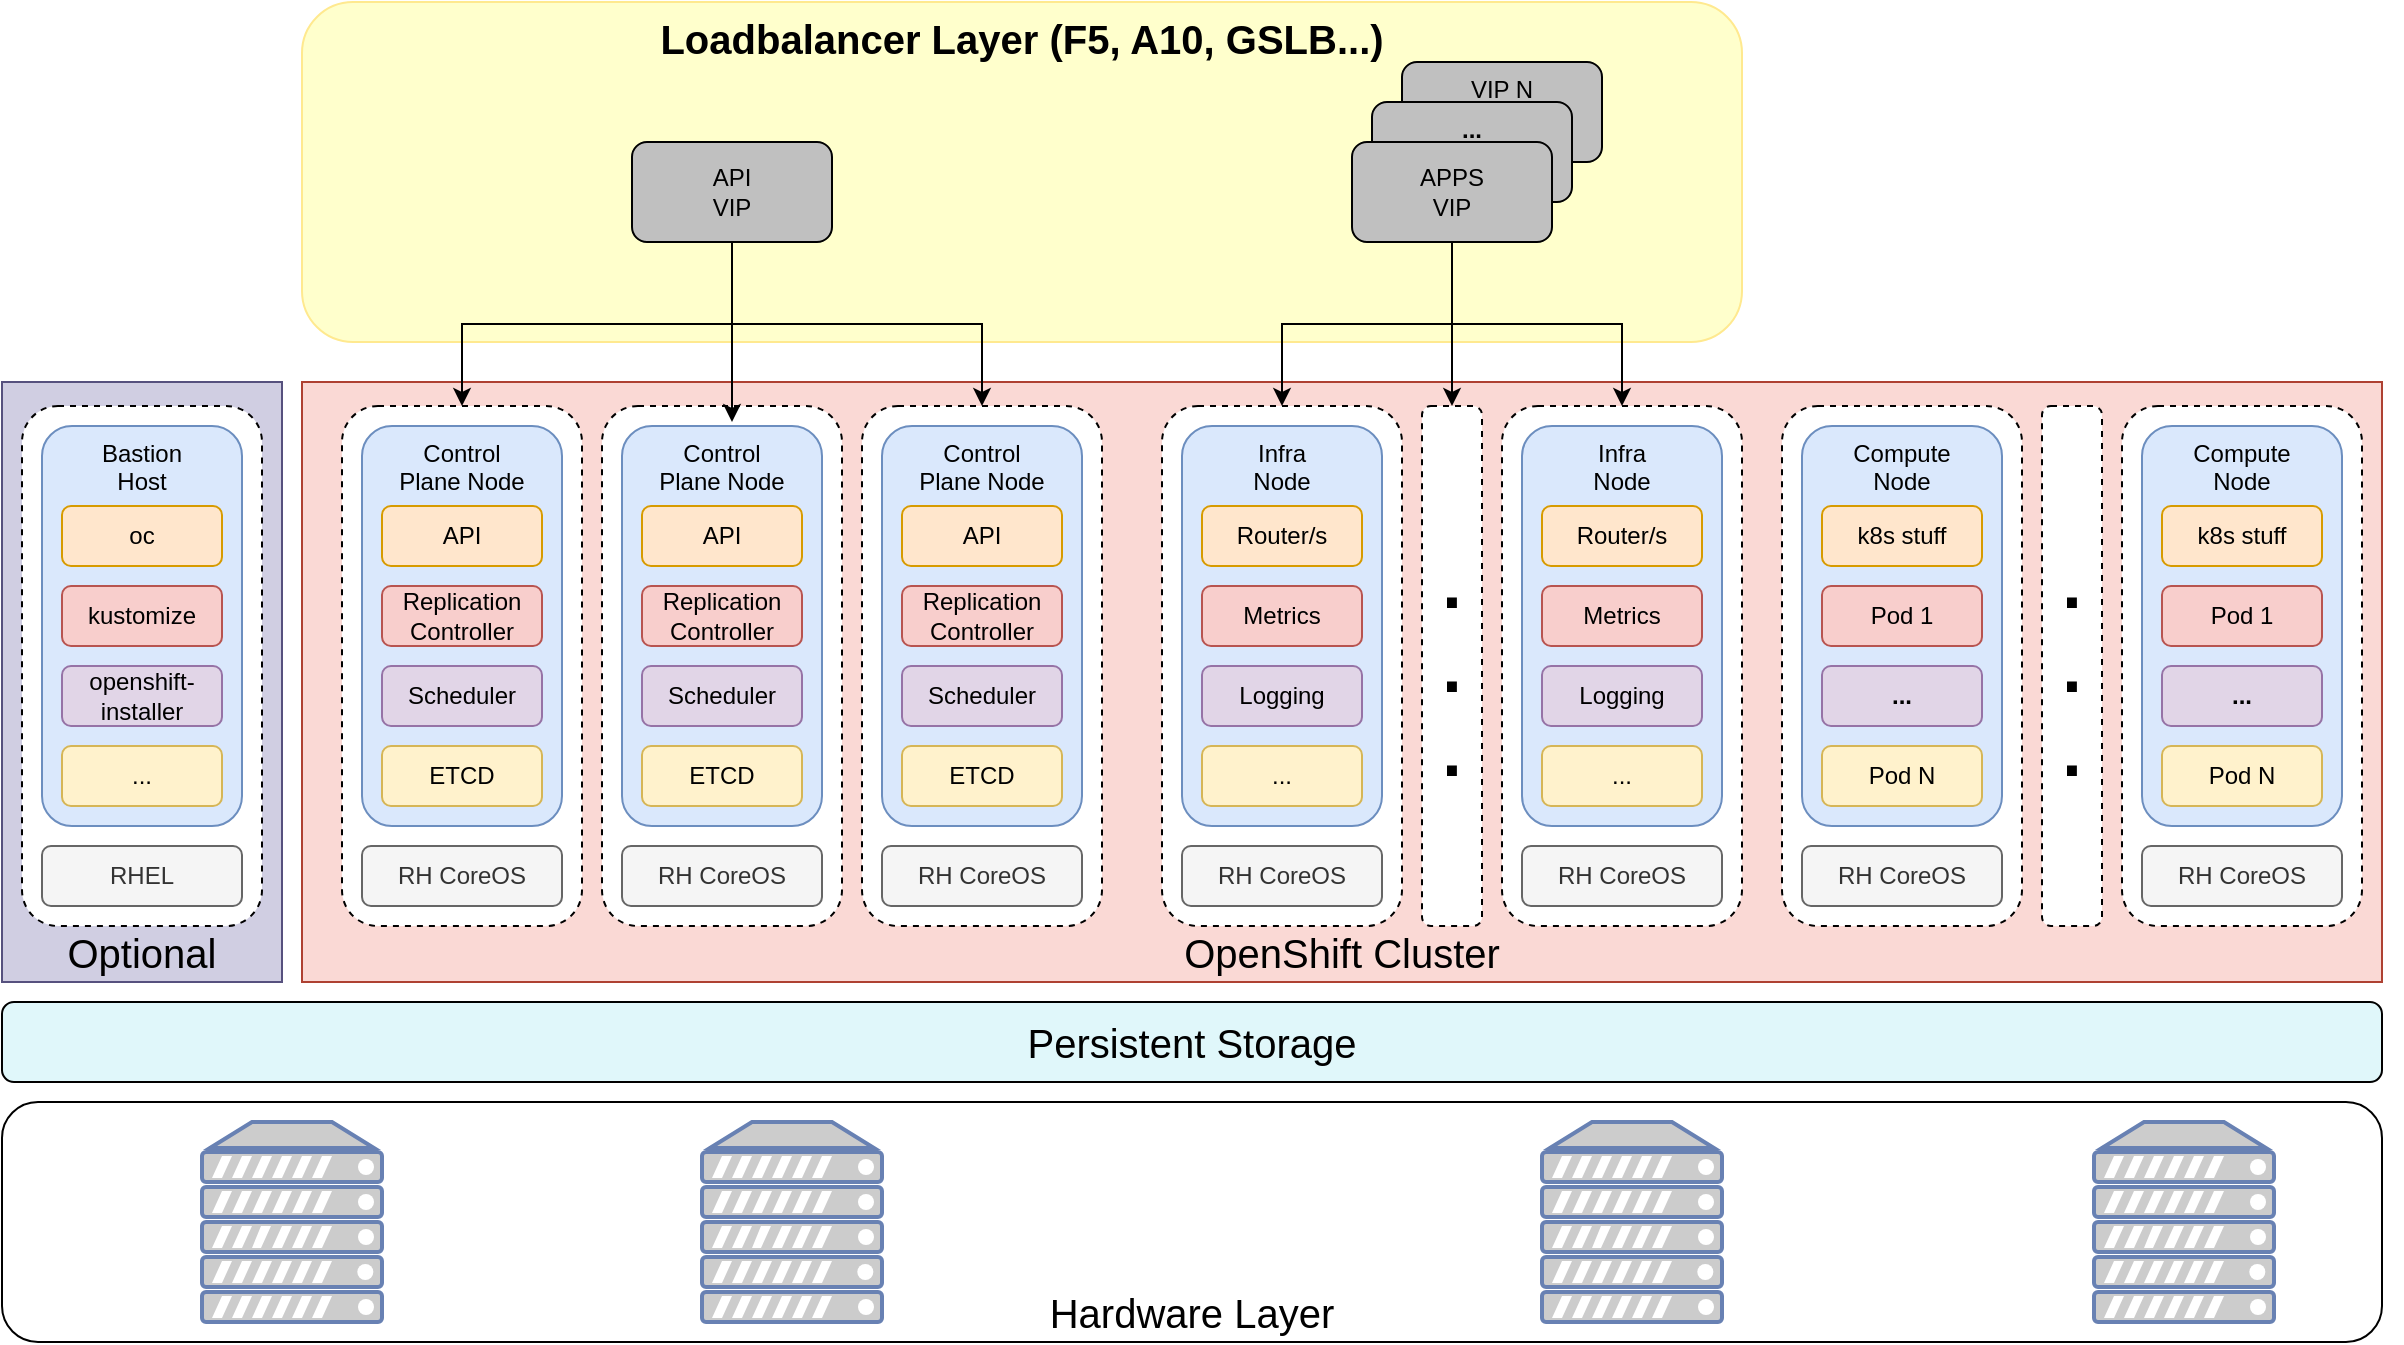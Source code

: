 <mxfile version="24.4.10" type="device">
  <diagram name="Página-1" id="GKwDUDUik1ZlCSU2KaYI">
    <mxGraphModel dx="1509" dy="813" grid="1" gridSize="10" guides="1" tooltips="1" connect="1" arrows="1" fold="1" page="1" pageScale="1" pageWidth="827" pageHeight="1169" math="0" shadow="0">
      <root>
        <mxCell id="0" />
        <mxCell id="1" parent="0" />
        <mxCell id="vEz2hU4RJ35xP1BcRhx4-4" value="Loadbalancer Layer (F5, A10, GSLB...)" style="rounded=1;whiteSpace=wrap;html=1;fillColor=#ffffcc;strokeColor=#FFE98F;verticalAlign=top;fontSize=20;fontStyle=1" parent="1" vertex="1">
          <mxGeometry x="160" y="10" width="720" height="170" as="geometry" />
        </mxCell>
        <mxCell id="vEz2hU4RJ35xP1BcRhx4-173" value="OpenShift Cluster" style="rounded=0;whiteSpace=wrap;html=1;verticalAlign=bottom;fontSize=20;align=center;fillColor=#fad9d5;strokeColor=#ae4132;" parent="1" vertex="1">
          <mxGeometry x="160" y="200" width="1040" height="300" as="geometry" />
        </mxCell>
        <mxCell id="vEz2hU4RJ35xP1BcRhx4-147" value="VIP N" style="rounded=1;whiteSpace=wrap;html=1;fillColor=#c0c0c0;strokeColor=#000000;verticalAlign=top;" parent="1" vertex="1">
          <mxGeometry x="710" y="40" width="100" height="50" as="geometry" />
        </mxCell>
        <mxCell id="vEz2hU4RJ35xP1BcRhx4-146" value="..." style="rounded=1;whiteSpace=wrap;html=1;fillColor=#c0c0c0;strokeColor=#000000;verticalAlign=top;fontStyle=1;fontSize=12;" parent="1" vertex="1">
          <mxGeometry x="695" y="60" width="100" height="50" as="geometry" />
        </mxCell>
        <mxCell id="vEz2hU4RJ35xP1BcRhx4-47" value="&lt;font style=&quot;font-size: 20px;&quot;&gt;Persistent Storage&lt;/font&gt;" style="rounded=1;whiteSpace=wrap;html=1;fillColor=#e0f7fa;strokeColor=#000000;fontSize=20;" parent="1" vertex="1">
          <mxGeometry x="10" y="510" width="1190" height="40" as="geometry" />
        </mxCell>
        <mxCell id="vEz2hU4RJ35xP1BcRhx4-56" value="Hardware Layer" style="rounded=1;whiteSpace=wrap;html=1;verticalAlign=bottom;fontSize=20;" parent="1" vertex="1">
          <mxGeometry x="10" y="560" width="1190" height="120" as="geometry" />
        </mxCell>
        <mxCell id="vEz2hU4RJ35xP1BcRhx4-59" value="" style="group" parent="1" vertex="1" connectable="0">
          <mxGeometry x="190" y="222" width="1020" height="270" as="geometry" />
        </mxCell>
        <mxCell id="vEz2hU4RJ35xP1BcRhx4-74" value="" style="rounded=1;whiteSpace=wrap;html=1;dashed=1;" parent="vEz2hU4RJ35xP1BcRhx4-59" vertex="1">
          <mxGeometry x="-10" y="-10" width="120" height="260" as="geometry" />
        </mxCell>
        <mxCell id="vEz2hU4RJ35xP1BcRhx4-5" value="Control&lt;br&gt;Plane Node" style="rounded=1;whiteSpace=wrap;html=1;fillColor=#dae8fc;strokeColor=#6c8ebf;verticalAlign=top;" parent="vEz2hU4RJ35xP1BcRhx4-59" vertex="1">
          <mxGeometry width="100" height="200" as="geometry" />
        </mxCell>
        <mxCell id="vEz2hU4RJ35xP1BcRhx4-6" value="API" style="rounded=1;whiteSpace=wrap;html=1;fillColor=#ffe6cc;strokeColor=#d79b00;" parent="vEz2hU4RJ35xP1BcRhx4-59" vertex="1">
          <mxGeometry x="10" y="40" width="80" height="30" as="geometry" />
        </mxCell>
        <mxCell id="vEz2hU4RJ35xP1BcRhx4-7" value="Replication Controller" style="rounded=1;whiteSpace=wrap;html=1;fillColor=#f8cecc;strokeColor=#b85450;" parent="vEz2hU4RJ35xP1BcRhx4-59" vertex="1">
          <mxGeometry x="10" y="80" width="80" height="30" as="geometry" />
        </mxCell>
        <mxCell id="vEz2hU4RJ35xP1BcRhx4-8" value="Scheduler" style="rounded=1;whiteSpace=wrap;html=1;fillColor=#e1d5e7;strokeColor=#9673a6;" parent="vEz2hU4RJ35xP1BcRhx4-59" vertex="1">
          <mxGeometry x="10" y="120" width="80" height="30" as="geometry" />
        </mxCell>
        <mxCell id="vEz2hU4RJ35xP1BcRhx4-9" value="ETCD" style="rounded=1;whiteSpace=wrap;html=1;fillColor=#fff2cc;strokeColor=#d6b656;" parent="vEz2hU4RJ35xP1BcRhx4-59" vertex="1">
          <mxGeometry x="10" y="160" width="80" height="30" as="geometry" />
        </mxCell>
        <mxCell id="vEz2hU4RJ35xP1BcRhx4-10" value="RH CoreOS" style="rounded=1;whiteSpace=wrap;html=1;fillColor=#f5f5f5;strokeColor=#666666;fontColor=#333333;" parent="vEz2hU4RJ35xP1BcRhx4-59" vertex="1">
          <mxGeometry y="210" width="100" height="30" as="geometry" />
        </mxCell>
        <mxCell id="vEz2hU4RJ35xP1BcRhx4-84" value="" style="group" parent="1" vertex="1" connectable="0">
          <mxGeometry x="320" y="222" width="110" height="250" as="geometry" />
        </mxCell>
        <mxCell id="vEz2hU4RJ35xP1BcRhx4-85" value="" style="rounded=1;whiteSpace=wrap;html=1;dashed=1;" parent="vEz2hU4RJ35xP1BcRhx4-84" vertex="1">
          <mxGeometry x="-10" y="-10" width="120" height="260" as="geometry" />
        </mxCell>
        <mxCell id="vEz2hU4RJ35xP1BcRhx4-86" value="Control&lt;br&gt;Plane Node" style="rounded=1;whiteSpace=wrap;html=1;fillColor=#dae8fc;strokeColor=#6c8ebf;verticalAlign=top;" parent="vEz2hU4RJ35xP1BcRhx4-84" vertex="1">
          <mxGeometry width="100" height="200" as="geometry" />
        </mxCell>
        <mxCell id="vEz2hU4RJ35xP1BcRhx4-87" value="API" style="rounded=1;whiteSpace=wrap;html=1;fillColor=#ffe6cc;strokeColor=#d79b00;" parent="vEz2hU4RJ35xP1BcRhx4-84" vertex="1">
          <mxGeometry x="10" y="40" width="80" height="30" as="geometry" />
        </mxCell>
        <mxCell id="vEz2hU4RJ35xP1BcRhx4-88" value="Replication Controller" style="rounded=1;whiteSpace=wrap;html=1;fillColor=#f8cecc;strokeColor=#b85450;" parent="vEz2hU4RJ35xP1BcRhx4-84" vertex="1">
          <mxGeometry x="10" y="80" width="80" height="30" as="geometry" />
        </mxCell>
        <mxCell id="vEz2hU4RJ35xP1BcRhx4-89" value="Scheduler" style="rounded=1;whiteSpace=wrap;html=1;fillColor=#e1d5e7;strokeColor=#9673a6;" parent="vEz2hU4RJ35xP1BcRhx4-84" vertex="1">
          <mxGeometry x="10" y="120" width="80" height="30" as="geometry" />
        </mxCell>
        <mxCell id="vEz2hU4RJ35xP1BcRhx4-90" value="ETCD" style="rounded=1;whiteSpace=wrap;html=1;fillColor=#fff2cc;strokeColor=#d6b656;" parent="vEz2hU4RJ35xP1BcRhx4-84" vertex="1">
          <mxGeometry x="10" y="160" width="80" height="30" as="geometry" />
        </mxCell>
        <mxCell id="vEz2hU4RJ35xP1BcRhx4-91" value="RH CoreOS" style="rounded=1;whiteSpace=wrap;html=1;fillColor=#f5f5f5;strokeColor=#666666;fontColor=#333333;" parent="vEz2hU4RJ35xP1BcRhx4-84" vertex="1">
          <mxGeometry y="210" width="100" height="30" as="geometry" />
        </mxCell>
        <mxCell id="vEz2hU4RJ35xP1BcRhx4-92" value="" style="group" parent="1" vertex="1" connectable="0">
          <mxGeometry x="450" y="222" width="110" height="250" as="geometry" />
        </mxCell>
        <mxCell id="vEz2hU4RJ35xP1BcRhx4-93" value="" style="rounded=1;whiteSpace=wrap;html=1;dashed=1;" parent="vEz2hU4RJ35xP1BcRhx4-92" vertex="1">
          <mxGeometry x="-10" y="-10" width="120" height="260" as="geometry" />
        </mxCell>
        <mxCell id="vEz2hU4RJ35xP1BcRhx4-94" value="Control&lt;br&gt;Plane Node" style="rounded=1;whiteSpace=wrap;html=1;fillColor=#dae8fc;strokeColor=#6c8ebf;verticalAlign=top;" parent="vEz2hU4RJ35xP1BcRhx4-92" vertex="1">
          <mxGeometry width="100" height="200" as="geometry" />
        </mxCell>
        <mxCell id="vEz2hU4RJ35xP1BcRhx4-95" value="API" style="rounded=1;whiteSpace=wrap;html=1;fillColor=#ffe6cc;strokeColor=#d79b00;" parent="vEz2hU4RJ35xP1BcRhx4-92" vertex="1">
          <mxGeometry x="10" y="40" width="80" height="30" as="geometry" />
        </mxCell>
        <mxCell id="vEz2hU4RJ35xP1BcRhx4-96" value="Replication Controller" style="rounded=1;whiteSpace=wrap;html=1;fillColor=#f8cecc;strokeColor=#b85450;" parent="vEz2hU4RJ35xP1BcRhx4-92" vertex="1">
          <mxGeometry x="10" y="80" width="80" height="30" as="geometry" />
        </mxCell>
        <mxCell id="vEz2hU4RJ35xP1BcRhx4-97" value="Scheduler" style="rounded=1;whiteSpace=wrap;html=1;fillColor=#e1d5e7;strokeColor=#9673a6;" parent="vEz2hU4RJ35xP1BcRhx4-92" vertex="1">
          <mxGeometry x="10" y="120" width="80" height="30" as="geometry" />
        </mxCell>
        <mxCell id="vEz2hU4RJ35xP1BcRhx4-98" value="ETCD" style="rounded=1;whiteSpace=wrap;html=1;fillColor=#fff2cc;strokeColor=#d6b656;" parent="vEz2hU4RJ35xP1BcRhx4-92" vertex="1">
          <mxGeometry x="10" y="160" width="80" height="30" as="geometry" />
        </mxCell>
        <mxCell id="vEz2hU4RJ35xP1BcRhx4-99" value="RH CoreOS" style="rounded=1;whiteSpace=wrap;html=1;fillColor=#f5f5f5;strokeColor=#666666;fontColor=#333333;" parent="vEz2hU4RJ35xP1BcRhx4-92" vertex="1">
          <mxGeometry y="210" width="100" height="30" as="geometry" />
        </mxCell>
        <mxCell id="vEz2hU4RJ35xP1BcRhx4-115" value="" style="group" parent="1" vertex="1" connectable="0">
          <mxGeometry x="590" y="212" width="120" height="260" as="geometry" />
        </mxCell>
        <mxCell id="vEz2hU4RJ35xP1BcRhx4-107" value="" style="rounded=1;whiteSpace=wrap;html=1;dashed=1;" parent="vEz2hU4RJ35xP1BcRhx4-115" vertex="1">
          <mxGeometry width="120" height="260" as="geometry" />
        </mxCell>
        <mxCell id="vEz2hU4RJ35xP1BcRhx4-108" value="Infra&lt;br&gt;Node" style="rounded=1;whiteSpace=wrap;html=1;fillColor=#dae8fc;strokeColor=#6c8ebf;verticalAlign=top;" parent="vEz2hU4RJ35xP1BcRhx4-115" vertex="1">
          <mxGeometry x="10" y="10" width="100" height="200" as="geometry" />
        </mxCell>
        <mxCell id="vEz2hU4RJ35xP1BcRhx4-109" value="Router/s" style="rounded=1;whiteSpace=wrap;html=1;fillColor=#ffe6cc;strokeColor=#d79b00;" parent="vEz2hU4RJ35xP1BcRhx4-115" vertex="1">
          <mxGeometry x="20" y="50" width="80" height="30" as="geometry" />
        </mxCell>
        <mxCell id="vEz2hU4RJ35xP1BcRhx4-110" value="Metrics" style="rounded=1;whiteSpace=wrap;html=1;fillColor=#f8cecc;strokeColor=#b85450;" parent="vEz2hU4RJ35xP1BcRhx4-115" vertex="1">
          <mxGeometry x="20" y="90" width="80" height="30" as="geometry" />
        </mxCell>
        <mxCell id="vEz2hU4RJ35xP1BcRhx4-111" value="Logging" style="rounded=1;whiteSpace=wrap;html=1;fillColor=#e1d5e7;strokeColor=#9673a6;" parent="vEz2hU4RJ35xP1BcRhx4-115" vertex="1">
          <mxGeometry x="20" y="130" width="80" height="30" as="geometry" />
        </mxCell>
        <mxCell id="vEz2hU4RJ35xP1BcRhx4-112" value="..." style="rounded=1;whiteSpace=wrap;html=1;fillColor=#fff2cc;strokeColor=#d6b656;" parent="vEz2hU4RJ35xP1BcRhx4-115" vertex="1">
          <mxGeometry x="20" y="170" width="80" height="30" as="geometry" />
        </mxCell>
        <mxCell id="vEz2hU4RJ35xP1BcRhx4-113" value="RH CoreOS" style="rounded=1;whiteSpace=wrap;html=1;fillColor=#f5f5f5;strokeColor=#666666;fontColor=#333333;" parent="vEz2hU4RJ35xP1BcRhx4-115" vertex="1">
          <mxGeometry x="10" y="220" width="100" height="30" as="geometry" />
        </mxCell>
        <mxCell id="vEz2hU4RJ35xP1BcRhx4-116" value="" style="group" parent="1" vertex="1" connectable="0">
          <mxGeometry x="760" y="212" width="120" height="260" as="geometry" />
        </mxCell>
        <mxCell id="vEz2hU4RJ35xP1BcRhx4-117" value="" style="rounded=1;whiteSpace=wrap;html=1;dashed=1;" parent="vEz2hU4RJ35xP1BcRhx4-116" vertex="1">
          <mxGeometry width="120" height="260" as="geometry" />
        </mxCell>
        <mxCell id="vEz2hU4RJ35xP1BcRhx4-118" value="Infra&lt;br&gt;Node" style="rounded=1;whiteSpace=wrap;html=1;fillColor=#dae8fc;strokeColor=#6c8ebf;verticalAlign=top;" parent="vEz2hU4RJ35xP1BcRhx4-116" vertex="1">
          <mxGeometry x="10" y="10" width="100" height="200" as="geometry" />
        </mxCell>
        <mxCell id="vEz2hU4RJ35xP1BcRhx4-119" value="Router/s" style="rounded=1;whiteSpace=wrap;html=1;fillColor=#ffe6cc;strokeColor=#d79b00;" parent="vEz2hU4RJ35xP1BcRhx4-116" vertex="1">
          <mxGeometry x="20" y="50" width="80" height="30" as="geometry" />
        </mxCell>
        <mxCell id="vEz2hU4RJ35xP1BcRhx4-120" value="Metrics" style="rounded=1;whiteSpace=wrap;html=1;fillColor=#f8cecc;strokeColor=#b85450;" parent="vEz2hU4RJ35xP1BcRhx4-116" vertex="1">
          <mxGeometry x="20" y="90" width="80" height="30" as="geometry" />
        </mxCell>
        <mxCell id="vEz2hU4RJ35xP1BcRhx4-121" value="Logging" style="rounded=1;whiteSpace=wrap;html=1;fillColor=#e1d5e7;strokeColor=#9673a6;" parent="vEz2hU4RJ35xP1BcRhx4-116" vertex="1">
          <mxGeometry x="20" y="130" width="80" height="30" as="geometry" />
        </mxCell>
        <mxCell id="vEz2hU4RJ35xP1BcRhx4-122" value="..." style="rounded=1;whiteSpace=wrap;html=1;fillColor=#fff2cc;strokeColor=#d6b656;" parent="vEz2hU4RJ35xP1BcRhx4-116" vertex="1">
          <mxGeometry x="20" y="170" width="80" height="30" as="geometry" />
        </mxCell>
        <mxCell id="vEz2hU4RJ35xP1BcRhx4-123" value="RH CoreOS" style="rounded=1;whiteSpace=wrap;html=1;fillColor=#f5f5f5;strokeColor=#666666;fontColor=#333333;" parent="vEz2hU4RJ35xP1BcRhx4-116" vertex="1">
          <mxGeometry x="10" y="220" width="100" height="30" as="geometry" />
        </mxCell>
        <mxCell id="vEz2hU4RJ35xP1BcRhx4-125" value=".&lt;br style=&quot;font-size: 35px;&quot;&gt;.&lt;br style=&quot;font-size: 35px;&quot;&gt;." style="rounded=1;whiteSpace=wrap;html=1;dashed=1;fontSize=35;fontStyle=1" parent="1" vertex="1">
          <mxGeometry x="720" y="212" width="30" height="260" as="geometry" />
        </mxCell>
        <mxCell id="vEz2hU4RJ35xP1BcRhx4-132" value="" style="group" parent="1" vertex="1" connectable="0">
          <mxGeometry x="325" y="80" width="100" height="140" as="geometry" />
        </mxCell>
        <mxCell id="vEz2hU4RJ35xP1BcRhx4-102" style="edgeStyle=orthogonalEdgeStyle;rounded=0;orthogonalLoop=1;jettySize=auto;html=1;entryX=0.5;entryY=0;entryDx=0;entryDy=0;exitX=0.5;exitY=1;exitDx=0;exitDy=0;" parent="vEz2hU4RJ35xP1BcRhx4-132" source="vEz2hU4RJ35xP1BcRhx4-1" target="vEz2hU4RJ35xP1BcRhx4-74" edge="1">
          <mxGeometry relative="1" as="geometry" />
        </mxCell>
        <mxCell id="vEz2hU4RJ35xP1BcRhx4-105" style="edgeStyle=orthogonalEdgeStyle;rounded=0;orthogonalLoop=1;jettySize=auto;html=1;exitX=0.5;exitY=1;exitDx=0;exitDy=0;entryX=0.5;entryY=0;entryDx=0;entryDy=0;" parent="vEz2hU4RJ35xP1BcRhx4-132" source="vEz2hU4RJ35xP1BcRhx4-1" target="vEz2hU4RJ35xP1BcRhx4-93" edge="1">
          <mxGeometry relative="1" as="geometry" />
        </mxCell>
        <mxCell id="vEz2hU4RJ35xP1BcRhx4-1" value="API&lt;br&gt;VIP" style="rounded=1;whiteSpace=wrap;html=1;fillColor=#c0c0c0;strokeColor=#000000;" parent="vEz2hU4RJ35xP1BcRhx4-132" vertex="1">
          <mxGeometry width="100" height="50" as="geometry" />
        </mxCell>
        <mxCell id="vEz2hU4RJ35xP1BcRhx4-103" style="edgeStyle=orthogonalEdgeStyle;rounded=0;orthogonalLoop=1;jettySize=auto;html=1;" parent="vEz2hU4RJ35xP1BcRhx4-132" source="vEz2hU4RJ35xP1BcRhx4-1" edge="1">
          <mxGeometry relative="1" as="geometry">
            <mxPoint x="50" y="140" as="targetPoint" />
          </mxGeometry>
        </mxCell>
        <mxCell id="vEz2hU4RJ35xP1BcRhx4-139" style="edgeStyle=orthogonalEdgeStyle;rounded=0;orthogonalLoop=1;jettySize=auto;html=1;entryX=0.5;entryY=0;entryDx=0;entryDy=0;exitX=0.5;exitY=1;exitDx=0;exitDy=0;" parent="1" source="vEz2hU4RJ35xP1BcRhx4-141" edge="1">
          <mxGeometry relative="1" as="geometry" />
        </mxCell>
        <mxCell id="vEz2hU4RJ35xP1BcRhx4-140" style="edgeStyle=orthogonalEdgeStyle;rounded=0;orthogonalLoop=1;jettySize=auto;html=1;exitX=0.5;exitY=1;exitDx=0;exitDy=0;entryX=0.5;entryY=0;entryDx=0;entryDy=0;" parent="1" source="vEz2hU4RJ35xP1BcRhx4-141" edge="1">
          <mxGeometry relative="1" as="geometry" />
        </mxCell>
        <mxCell id="vEz2hU4RJ35xP1BcRhx4-143" style="edgeStyle=orthogonalEdgeStyle;rounded=0;orthogonalLoop=1;jettySize=auto;html=1;entryX=0.5;entryY=0;entryDx=0;entryDy=0;" parent="1" source="vEz2hU4RJ35xP1BcRhx4-141" target="vEz2hU4RJ35xP1BcRhx4-125" edge="1">
          <mxGeometry relative="1" as="geometry" />
        </mxCell>
        <mxCell id="vEz2hU4RJ35xP1BcRhx4-144" style="edgeStyle=orthogonalEdgeStyle;rounded=0;orthogonalLoop=1;jettySize=auto;html=1;entryX=0.5;entryY=0;entryDx=0;entryDy=0;" parent="1" source="vEz2hU4RJ35xP1BcRhx4-141" target="vEz2hU4RJ35xP1BcRhx4-107" edge="1">
          <mxGeometry relative="1" as="geometry" />
        </mxCell>
        <mxCell id="vEz2hU4RJ35xP1BcRhx4-145" style="edgeStyle=orthogonalEdgeStyle;rounded=0;orthogonalLoop=1;jettySize=auto;html=1;entryX=0.5;entryY=0;entryDx=0;entryDy=0;" parent="1" source="vEz2hU4RJ35xP1BcRhx4-141" target="vEz2hU4RJ35xP1BcRhx4-117" edge="1">
          <mxGeometry relative="1" as="geometry" />
        </mxCell>
        <mxCell id="vEz2hU4RJ35xP1BcRhx4-141" value="APPS&lt;br&gt;VIP" style="rounded=1;whiteSpace=wrap;html=1;fillColor=#c0c0c0;strokeColor=#000000;" parent="1" vertex="1">
          <mxGeometry x="685" y="80" width="100" height="50" as="geometry" />
        </mxCell>
        <mxCell id="vEz2hU4RJ35xP1BcRhx4-156" value="" style="group" parent="1" vertex="1" connectable="0">
          <mxGeometry x="900" y="212" width="120" height="260" as="geometry" />
        </mxCell>
        <mxCell id="vEz2hU4RJ35xP1BcRhx4-149" value="" style="rounded=1;whiteSpace=wrap;html=1;dashed=1;" parent="vEz2hU4RJ35xP1BcRhx4-156" vertex="1">
          <mxGeometry width="120" height="260" as="geometry" />
        </mxCell>
        <mxCell id="vEz2hU4RJ35xP1BcRhx4-150" value="Compute&lt;br&gt;Node" style="rounded=1;whiteSpace=wrap;html=1;fillColor=#dae8fc;strokeColor=#6c8ebf;verticalAlign=top;" parent="vEz2hU4RJ35xP1BcRhx4-156" vertex="1">
          <mxGeometry x="10" y="10" width="100" height="200" as="geometry" />
        </mxCell>
        <mxCell id="vEz2hU4RJ35xP1BcRhx4-151" value="k8s stuff" style="rounded=1;whiteSpace=wrap;html=1;fillColor=#ffe6cc;strokeColor=#d79b00;" parent="vEz2hU4RJ35xP1BcRhx4-156" vertex="1">
          <mxGeometry x="20" y="50" width="80" height="30" as="geometry" />
        </mxCell>
        <mxCell id="vEz2hU4RJ35xP1BcRhx4-152" value="Pod 1" style="rounded=1;whiteSpace=wrap;html=1;fillColor=#f8cecc;strokeColor=#b85450;" parent="vEz2hU4RJ35xP1BcRhx4-156" vertex="1">
          <mxGeometry x="20" y="90" width="80" height="30" as="geometry" />
        </mxCell>
        <mxCell id="vEz2hU4RJ35xP1BcRhx4-153" value="..." style="rounded=1;whiteSpace=wrap;html=1;fillColor=#e1d5e7;strokeColor=#9673a6;fontStyle=1" parent="vEz2hU4RJ35xP1BcRhx4-156" vertex="1">
          <mxGeometry x="20" y="130" width="80" height="30" as="geometry" />
        </mxCell>
        <mxCell id="vEz2hU4RJ35xP1BcRhx4-154" value="Pod N" style="rounded=1;whiteSpace=wrap;html=1;fillColor=#fff2cc;strokeColor=#d6b656;" parent="vEz2hU4RJ35xP1BcRhx4-156" vertex="1">
          <mxGeometry x="20" y="170" width="80" height="30" as="geometry" />
        </mxCell>
        <mxCell id="vEz2hU4RJ35xP1BcRhx4-155" value="RH CoreOS" style="rounded=1;whiteSpace=wrap;html=1;fillColor=#f5f5f5;strokeColor=#666666;fontColor=#333333;" parent="vEz2hU4RJ35xP1BcRhx4-156" vertex="1">
          <mxGeometry x="10" y="220" width="100" height="30" as="geometry" />
        </mxCell>
        <mxCell id="vEz2hU4RJ35xP1BcRhx4-157" value=".&lt;br style=&quot;font-size: 35px;&quot;&gt;.&lt;br style=&quot;font-size: 35px;&quot;&gt;." style="rounded=1;whiteSpace=wrap;html=1;dashed=1;fontSize=35;fontStyle=1" parent="1" vertex="1">
          <mxGeometry x="1030" y="212" width="30" height="260" as="geometry" />
        </mxCell>
        <mxCell id="vEz2hU4RJ35xP1BcRhx4-158" value="" style="group" parent="1" vertex="1" connectable="0">
          <mxGeometry x="1070" y="212" width="120" height="260" as="geometry" />
        </mxCell>
        <mxCell id="vEz2hU4RJ35xP1BcRhx4-159" value="" style="rounded=1;whiteSpace=wrap;html=1;dashed=1;" parent="vEz2hU4RJ35xP1BcRhx4-158" vertex="1">
          <mxGeometry width="120" height="260" as="geometry" />
        </mxCell>
        <mxCell id="vEz2hU4RJ35xP1BcRhx4-160" value="Compute&lt;br&gt;Node" style="rounded=1;whiteSpace=wrap;html=1;fillColor=#dae8fc;strokeColor=#6c8ebf;verticalAlign=top;" parent="vEz2hU4RJ35xP1BcRhx4-158" vertex="1">
          <mxGeometry x="10" y="10" width="100" height="200" as="geometry" />
        </mxCell>
        <mxCell id="vEz2hU4RJ35xP1BcRhx4-161" value="k8s stuff" style="rounded=1;whiteSpace=wrap;html=1;fillColor=#ffe6cc;strokeColor=#d79b00;" parent="vEz2hU4RJ35xP1BcRhx4-158" vertex="1">
          <mxGeometry x="20" y="50" width="80" height="30" as="geometry" />
        </mxCell>
        <mxCell id="vEz2hU4RJ35xP1BcRhx4-162" value="Pod 1" style="rounded=1;whiteSpace=wrap;html=1;fillColor=#f8cecc;strokeColor=#b85450;" parent="vEz2hU4RJ35xP1BcRhx4-158" vertex="1">
          <mxGeometry x="20" y="90" width="80" height="30" as="geometry" />
        </mxCell>
        <mxCell id="vEz2hU4RJ35xP1BcRhx4-163" value="..." style="rounded=1;whiteSpace=wrap;html=1;fillColor=#e1d5e7;strokeColor=#9673a6;fontStyle=1" parent="vEz2hU4RJ35xP1BcRhx4-158" vertex="1">
          <mxGeometry x="20" y="130" width="80" height="30" as="geometry" />
        </mxCell>
        <mxCell id="vEz2hU4RJ35xP1BcRhx4-164" value="Pod N" style="rounded=1;whiteSpace=wrap;html=1;fillColor=#fff2cc;strokeColor=#d6b656;" parent="vEz2hU4RJ35xP1BcRhx4-158" vertex="1">
          <mxGeometry x="20" y="170" width="80" height="30" as="geometry" />
        </mxCell>
        <mxCell id="vEz2hU4RJ35xP1BcRhx4-165" value="RH CoreOS" style="rounded=1;whiteSpace=wrap;html=1;fillColor=#f5f5f5;strokeColor=#666666;fontColor=#333333;" parent="vEz2hU4RJ35xP1BcRhx4-158" vertex="1">
          <mxGeometry x="10" y="220" width="100" height="30" as="geometry" />
        </mxCell>
        <mxCell id="vEz2hU4RJ35xP1BcRhx4-168" value="" style="fontColor=#0066CC;verticalAlign=top;verticalLabelPosition=bottom;labelPosition=center;align=center;html=1;outlineConnect=0;fillColor=#CCCCCC;strokeColor=#6881B3;gradientColor=none;gradientDirection=north;strokeWidth=2;shape=mxgraph.networks.server;" parent="1" vertex="1">
          <mxGeometry x="110" y="570" width="90" height="100" as="geometry" />
        </mxCell>
        <mxCell id="vEz2hU4RJ35xP1BcRhx4-169" value="" style="fontColor=#0066CC;verticalAlign=top;verticalLabelPosition=bottom;labelPosition=center;align=center;html=1;outlineConnect=0;fillColor=#CCCCCC;strokeColor=#6881B3;gradientColor=none;gradientDirection=north;strokeWidth=2;shape=mxgraph.networks.server;" parent="1" vertex="1">
          <mxGeometry x="360" y="570" width="90" height="100" as="geometry" />
        </mxCell>
        <mxCell id="vEz2hU4RJ35xP1BcRhx4-170" value="" style="fontColor=#0066CC;verticalAlign=top;verticalLabelPosition=bottom;labelPosition=center;align=center;html=1;outlineConnect=0;fillColor=#CCCCCC;strokeColor=#6881B3;gradientColor=none;gradientDirection=north;strokeWidth=2;shape=mxgraph.networks.server;" parent="1" vertex="1">
          <mxGeometry x="1056" y="570" width="90" height="100" as="geometry" />
        </mxCell>
        <mxCell id="vEz2hU4RJ35xP1BcRhx4-172" value="" style="fontColor=#0066CC;verticalAlign=top;verticalLabelPosition=bottom;labelPosition=center;align=center;html=1;outlineConnect=0;fillColor=#CCCCCC;strokeColor=#6881B3;gradientColor=none;gradientDirection=north;strokeWidth=2;shape=mxgraph.networks.server;" parent="1" vertex="1">
          <mxGeometry x="780" y="570" width="90" height="100" as="geometry" />
        </mxCell>
        <mxCell id="vEz2hU4RJ35xP1BcRhx4-180" value="" style="group" parent="1" vertex="1" connectable="0">
          <mxGeometry x="10" y="200" width="140" height="300" as="geometry" />
        </mxCell>
        <mxCell id="vEz2hU4RJ35xP1BcRhx4-179" value="" style="group;fillColor=#fad7ac;strokeColor=#b46504;container=0;" parent="vEz2hU4RJ35xP1BcRhx4-180" vertex="1" connectable="0">
          <mxGeometry width="140" height="300" as="geometry" />
        </mxCell>
        <mxCell id="vEz2hU4RJ35xP1BcRhx4-176" value="Optional" style="rounded=0;whiteSpace=wrap;html=1;verticalAlign=bottom;fontSize=20;fillColor=#d0cee2;strokeColor=#56517e;" parent="vEz2hU4RJ35xP1BcRhx4-180" vertex="1">
          <mxGeometry width="140" height="300" as="geometry" />
        </mxCell>
        <mxCell id="vEz2hU4RJ35xP1BcRhx4-76" value="" style="rounded=1;whiteSpace=wrap;html=1;dashed=1;" parent="vEz2hU4RJ35xP1BcRhx4-180" vertex="1">
          <mxGeometry x="10" y="12" width="120" height="260" as="geometry" />
        </mxCell>
        <mxCell id="vEz2hU4RJ35xP1BcRhx4-77" value="Bastion&lt;br&gt;Host" style="rounded=1;whiteSpace=wrap;html=1;fillColor=#dae8fc;strokeColor=#6c8ebf;verticalAlign=top;" parent="vEz2hU4RJ35xP1BcRhx4-180" vertex="1">
          <mxGeometry x="20" y="22" width="100" height="200" as="geometry" />
        </mxCell>
        <mxCell id="vEz2hU4RJ35xP1BcRhx4-78" value="oc" style="rounded=1;whiteSpace=wrap;html=1;fillColor=#ffe6cc;strokeColor=#d79b00;" parent="vEz2hU4RJ35xP1BcRhx4-180" vertex="1">
          <mxGeometry x="30" y="62" width="80" height="30" as="geometry" />
        </mxCell>
        <mxCell id="vEz2hU4RJ35xP1BcRhx4-79" value="kustomize" style="rounded=1;whiteSpace=wrap;html=1;fillColor=#f8cecc;strokeColor=#b85450;" parent="vEz2hU4RJ35xP1BcRhx4-180" vertex="1">
          <mxGeometry x="30" y="102" width="80" height="30" as="geometry" />
        </mxCell>
        <mxCell id="vEz2hU4RJ35xP1BcRhx4-80" value="openshift-installer" style="rounded=1;whiteSpace=wrap;html=1;fillColor=#e1d5e7;strokeColor=#9673a6;" parent="vEz2hU4RJ35xP1BcRhx4-180" vertex="1">
          <mxGeometry x="30" y="142" width="80" height="30" as="geometry" />
        </mxCell>
        <mxCell id="vEz2hU4RJ35xP1BcRhx4-81" value="..." style="rounded=1;whiteSpace=wrap;html=1;fillColor=#fff2cc;strokeColor=#d6b656;" parent="vEz2hU4RJ35xP1BcRhx4-180" vertex="1">
          <mxGeometry x="30" y="182" width="80" height="30" as="geometry" />
        </mxCell>
        <mxCell id="vEz2hU4RJ35xP1BcRhx4-82" value="RHEL" style="rounded=1;whiteSpace=wrap;html=1;fillColor=#f5f5f5;strokeColor=#666666;fontColor=#333333;" parent="vEz2hU4RJ35xP1BcRhx4-180" vertex="1">
          <mxGeometry x="20" y="232" width="100" height="30" as="geometry" />
        </mxCell>
      </root>
    </mxGraphModel>
  </diagram>
</mxfile>
